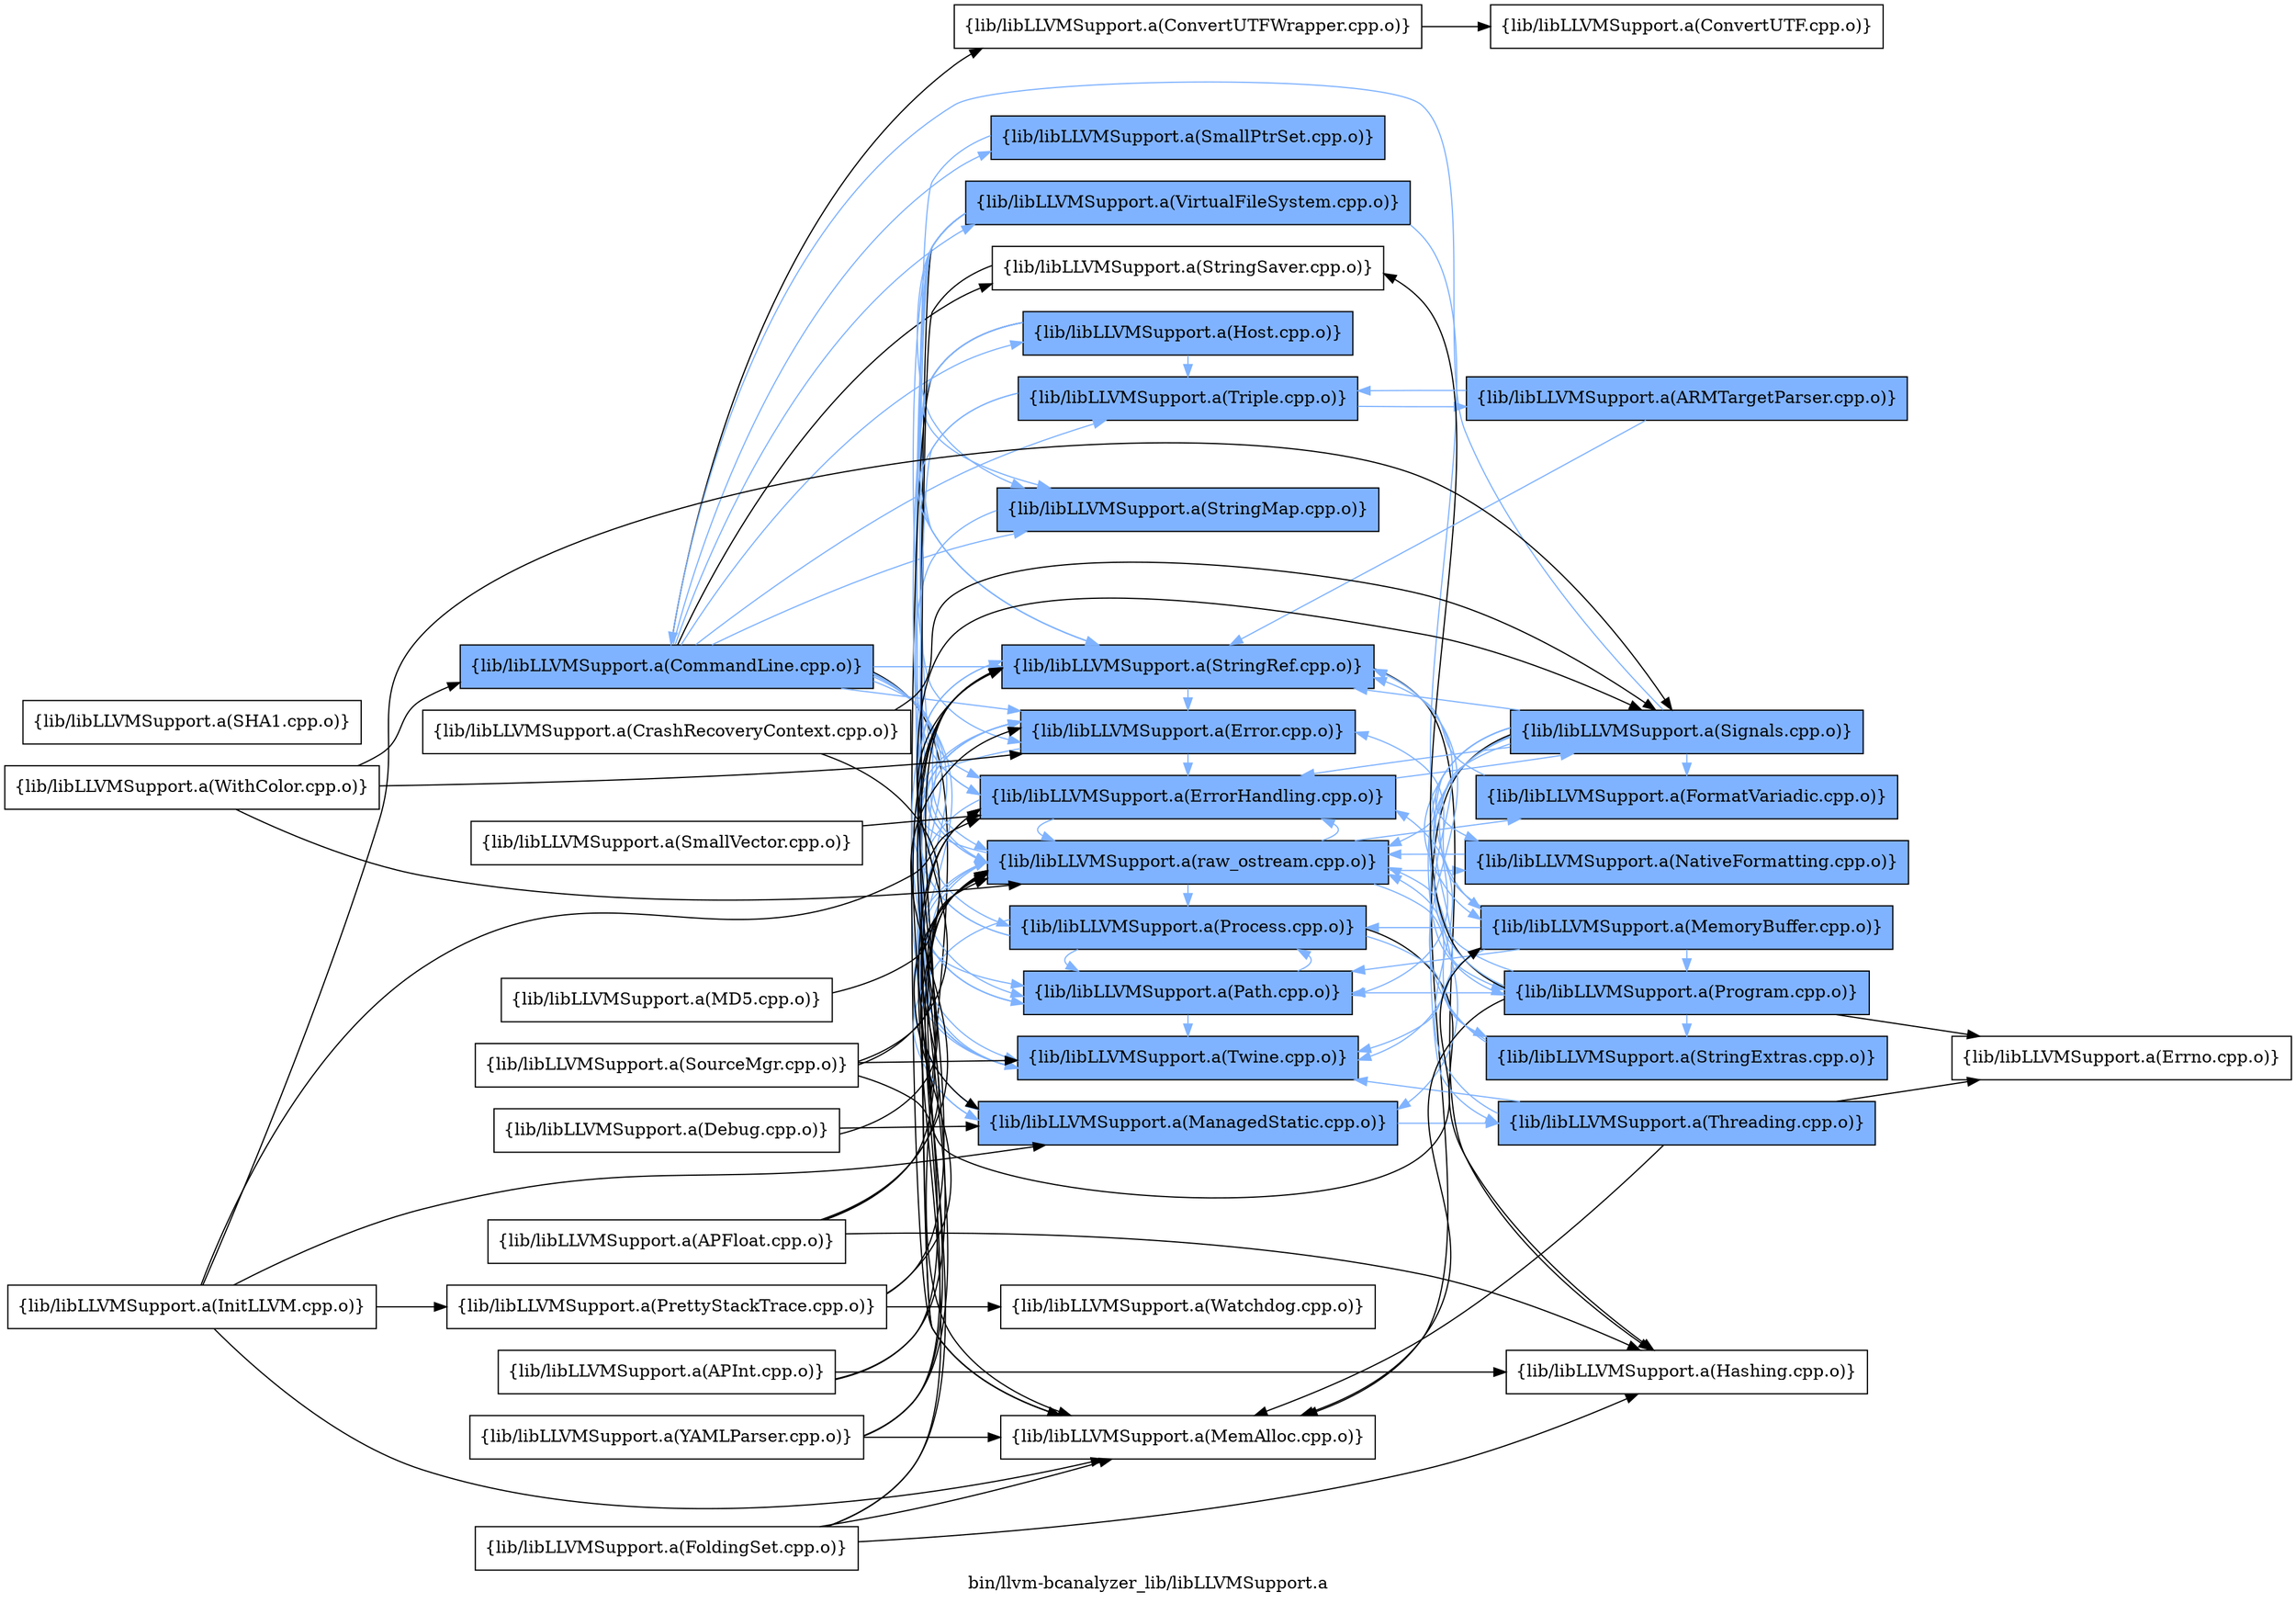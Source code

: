 digraph "bin/llvm-bcanalyzer_lib/libLLVMSupport.a" {
	label="bin/llvm-bcanalyzer_lib/libLLVMSupport.a";
	rankdir=LR;
	{ rank=same; Node0x55be3be49a58;  }
	{ rank=same; Node0x55be3be48fb8; Node0x55be3be47d98; Node0x55be3be498c8; Node0x55be3be487e8; Node0x55be3be47b68; Node0x55be3be48b08; Node0x55be3be47fc8; Node0x55be3be48478; Node0x55be3be49828; Node0x55be3be490a8; Node0x55be3be49b48; Node0x55be3be48ec8; Node0x55be3be48c98; Node0x55be3be48f68; Node0x55be3be47ed8; Node0x55be3be49008;  }
	{ rank=same; Node0x55be3be48248; Node0x55be3be488d8; Node0x55be3be48838; Node0x55be3be47938; Node0x55be3be48338; Node0x55be3be476b8; Node0x55be3be47de8; Node0x55be3be496e8; Node0x55be3be486a8; Node0x55be3be48388;  }
	{ rank=same; Node0x55be3be49a58;  }
	{ rank=same; Node0x55be3be48fb8; Node0x55be3be47d98; Node0x55be3be498c8; Node0x55be3be487e8; Node0x55be3be47b68; Node0x55be3be48b08; Node0x55be3be47fc8; Node0x55be3be48478; Node0x55be3be49828; Node0x55be3be490a8; Node0x55be3be49b48; Node0x55be3be48ec8; Node0x55be3be48c98; Node0x55be3be48f68; Node0x55be3be47ed8; Node0x55be3be49008;  }
	{ rank=same; Node0x55be3be48248; Node0x55be3be488d8; Node0x55be3be48838; Node0x55be3be47938; Node0x55be3be48338; Node0x55be3be476b8; Node0x55be3be47de8; Node0x55be3be496e8; Node0x55be3be486a8; Node0x55be3be48388;  }

	Node0x55be3be49a58 [shape=record,shape=box,group=1,style=filled,fillcolor="0.600000 0.5 1",label="{lib/libLLVMSupport.a(CommandLine.cpp.o)}"];
	Node0x55be3be49a58 -> Node0x55be3be48fb8;
	Node0x55be3be49a58 -> Node0x55be3be47d98[color="0.600000 0.5 1"];
	Node0x55be3be49a58 -> Node0x55be3be498c8[color="0.600000 0.5 1"];
	Node0x55be3be49a58 -> Node0x55be3be487e8[color="0.600000 0.5 1"];
	Node0x55be3be49a58 -> Node0x55be3be47b68;
	Node0x55be3be49a58 -> Node0x55be3be48b08[color="0.600000 0.5 1"];
	Node0x55be3be49a58 -> Node0x55be3be47fc8[color="0.600000 0.5 1"];
	Node0x55be3be49a58 -> Node0x55be3be48478[color="0.600000 0.5 1"];
	Node0x55be3be49a58 -> Node0x55be3be49828[color="0.600000 0.5 1"];
	Node0x55be3be49a58 -> Node0x55be3be490a8[color="0.600000 0.5 1"];
	Node0x55be3be49a58 -> Node0x55be3be49b48[color="0.600000 0.5 1"];
	Node0x55be3be49a58 -> Node0x55be3be48ec8;
	Node0x55be3be49a58 -> Node0x55be3be48c98[color="0.600000 0.5 1"];
	Node0x55be3be49a58 -> Node0x55be3be48f68[color="0.600000 0.5 1"];
	Node0x55be3be49a58 -> Node0x55be3be47ed8[color="0.600000 0.5 1"];
	Node0x55be3be49a58 -> Node0x55be3be49008[color="0.600000 0.5 1"];
	Node0x55be3be47d98 [shape=record,shape=box,group=1,style=filled,fillcolor="0.600000 0.5 1",label="{lib/libLLVMSupport.a(Error.cpp.o)}"];
	Node0x55be3be47d98 -> Node0x55be3be498c8[color="0.600000 0.5 1"];
	Node0x55be3be47d98 -> Node0x55be3be487e8[color="0.600000 0.5 1"];
	Node0x55be3be47d98 -> Node0x55be3be48478[color="0.600000 0.5 1"];
	Node0x55be3be47d98 -> Node0x55be3be47ed8[color="0.600000 0.5 1"];
	Node0x55be3be48928 [shape=record,shape=box,group=0,label="{lib/libLLVMSupport.a(InitLLVM.cpp.o)}"];
	Node0x55be3be48928 -> Node0x55be3be498c8;
	Node0x55be3be48928 -> Node0x55be3be487e8;
	Node0x55be3be48928 -> Node0x55be3be47b68;
	Node0x55be3be48928 -> Node0x55be3be49558;
	Node0x55be3be48928 -> Node0x55be3be488d8;
	Node0x55be3be47938 [shape=record,shape=box,group=1,style=filled,fillcolor="0.600000 0.5 1",label="{lib/libLLVMSupport.a(MemoryBuffer.cpp.o)}"];
	Node0x55be3be47938 -> Node0x55be3be47d98[color="0.600000 0.5 1"];
	Node0x55be3be47938 -> Node0x55be3be490a8[color="0.600000 0.5 1"];
	Node0x55be3be47938 -> Node0x55be3be47ed8[color="0.600000 0.5 1"];
	Node0x55be3be47938 -> Node0x55be3be49008[color="0.600000 0.5 1"];
	Node0x55be3be47938 -> Node0x55be3be47de8[color="0.600000 0.5 1"];
	Node0x55be3be48478 [shape=record,shape=box,group=1,style=filled,fillcolor="0.600000 0.5 1",label="{lib/libLLVMSupport.a(raw_ostream.cpp.o)}"];
	Node0x55be3be48478 -> Node0x55be3be47d98[color="0.600000 0.5 1"];
	Node0x55be3be48478 -> Node0x55be3be498c8[color="0.600000 0.5 1"];
	Node0x55be3be48478 -> Node0x55be3be48338[color="0.600000 0.5 1"];
	Node0x55be3be48478 -> Node0x55be3be476b8[color="0.600000 0.5 1"];
	Node0x55be3be48478 -> Node0x55be3be490a8[color="0.600000 0.5 1"];
	Node0x55be3be48478 -> Node0x55be3be47ed8[color="0.600000 0.5 1"];
	Node0x55be3be48478 -> Node0x55be3be49008[color="0.600000 0.5 1"];
	Node0x55be3be48478 -> Node0x55be3be47de8[color="0.600000 0.5 1"];
	Node0x55be3be498c8 [shape=record,shape=box,group=1,style=filled,fillcolor="0.600000 0.5 1",label="{lib/libLLVMSupport.a(ErrorHandling.cpp.o)}"];
	Node0x55be3be498c8 -> Node0x55be3be48478[color="0.600000 0.5 1"];
	Node0x55be3be498c8 -> Node0x55be3be47ed8[color="0.600000 0.5 1"];
	Node0x55be3be498c8 -> Node0x55be3be488d8[color="0.600000 0.5 1"];
	Node0x55be3be49238 [shape=record,shape=box,group=0,label="{lib/libLLVMSupport.a(SHA1.cpp.o)}"];
	Node0x55be3be48fb8 [shape=record,shape=box,group=0,label="{lib/libLLVMSupport.a(ConvertUTFWrapper.cpp.o)}"];
	Node0x55be3be48fb8 -> Node0x55be3be48248;
	Node0x55be3be487e8 [shape=record,shape=box,group=1,style=filled,fillcolor="0.600000 0.5 1",label="{lib/libLLVMSupport.a(ManagedStatic.cpp.o)}"];
	Node0x55be3be487e8 -> Node0x55be3be48838[color="0.600000 0.5 1"];
	Node0x55be3be47b68 [shape=record,shape=box,group=0,label="{lib/libLLVMSupport.a(MemAlloc.cpp.o)}"];
	Node0x55be3be48b08 [shape=record,shape=box,group=1,style=filled,fillcolor="0.600000 0.5 1",label="{lib/libLLVMSupport.a(SmallPtrSet.cpp.o)}"];
	Node0x55be3be48b08 -> Node0x55be3be498c8[color="0.600000 0.5 1"];
	Node0x55be3be47fc8 [shape=record,shape=box,group=1,style=filled,fillcolor="0.600000 0.5 1",label="{lib/libLLVMSupport.a(VirtualFileSystem.cpp.o)}"];
	Node0x55be3be47fc8 -> Node0x55be3be47d98[color="0.600000 0.5 1"];
	Node0x55be3be47fc8 -> Node0x55be3be47b68;
	Node0x55be3be47fc8 -> Node0x55be3be47938[color="0.600000 0.5 1"];
	Node0x55be3be47fc8 -> Node0x55be3be48478[color="0.600000 0.5 1"];
	Node0x55be3be47fc8 -> Node0x55be3be490a8[color="0.600000 0.5 1"];
	Node0x55be3be47fc8 -> Node0x55be3be49b48[color="0.600000 0.5 1"];
	Node0x55be3be47fc8 -> Node0x55be3be48c98[color="0.600000 0.5 1"];
	Node0x55be3be47fc8 -> Node0x55be3be47ed8[color="0.600000 0.5 1"];
	Node0x55be3be49828 [shape=record,shape=box,group=1,style=filled,fillcolor="0.600000 0.5 1",label="{lib/libLLVMSupport.a(Host.cpp.o)}"];
	Node0x55be3be49828 -> Node0x55be3be47b68;
	Node0x55be3be49828 -> Node0x55be3be48478[color="0.600000 0.5 1"];
	Node0x55be3be49828 -> Node0x55be3be49b48[color="0.600000 0.5 1"];
	Node0x55be3be49828 -> Node0x55be3be48c98[color="0.600000 0.5 1"];
	Node0x55be3be49828 -> Node0x55be3be48f68[color="0.600000 0.5 1"];
	Node0x55be3be490a8 [shape=record,shape=box,group=1,style=filled,fillcolor="0.600000 0.5 1",label="{lib/libLLVMSupport.a(Path.cpp.o)}"];
	Node0x55be3be490a8 -> Node0x55be3be47d98[color="0.600000 0.5 1"];
	Node0x55be3be490a8 -> Node0x55be3be48c98[color="0.600000 0.5 1"];
	Node0x55be3be490a8 -> Node0x55be3be47ed8[color="0.600000 0.5 1"];
	Node0x55be3be490a8 -> Node0x55be3be49008[color="0.600000 0.5 1"];
	Node0x55be3be49b48 [shape=record,shape=box,group=1,style=filled,fillcolor="0.600000 0.5 1",label="{lib/libLLVMSupport.a(StringMap.cpp.o)}"];
	Node0x55be3be49b48 -> Node0x55be3be498c8[color="0.600000 0.5 1"];
	Node0x55be3be48ec8 [shape=record,shape=box,group=0,label="{lib/libLLVMSupport.a(StringSaver.cpp.o)}"];
	Node0x55be3be48ec8 -> Node0x55be3be47b68;
	Node0x55be3be48c98 [shape=record,shape=box,group=1,style=filled,fillcolor="0.600000 0.5 1",label="{lib/libLLVMSupport.a(StringRef.cpp.o)}"];
	Node0x55be3be48c98 -> Node0x55be3be47d98[color="0.600000 0.5 1"];
	Node0x55be3be48c98 -> Node0x55be3be496e8;
	Node0x55be3be48f68 [shape=record,shape=box,group=1,style=filled,fillcolor="0.600000 0.5 1",label="{lib/libLLVMSupport.a(Triple.cpp.o)}"];
	Node0x55be3be48f68 -> Node0x55be3be48c98[color="0.600000 0.5 1"];
	Node0x55be3be48f68 -> Node0x55be3be486a8[color="0.600000 0.5 1"];
	Node0x55be3be48f68 -> Node0x55be3be47ed8[color="0.600000 0.5 1"];
	Node0x55be3be47ed8 [shape=record,shape=box,group=1,style=filled,fillcolor="0.600000 0.5 1",label="{lib/libLLVMSupport.a(Twine.cpp.o)}"];
	Node0x55be3be47ed8 -> Node0x55be3be48478[color="0.600000 0.5 1"];
	Node0x55be3be49008 [shape=record,shape=box,group=1,style=filled,fillcolor="0.600000 0.5 1",label="{lib/libLLVMSupport.a(Process.cpp.o)}"];
	Node0x55be3be49008 -> Node0x55be3be47d98[color="0.600000 0.5 1"];
	Node0x55be3be49008 -> Node0x55be3be487e8[color="0.600000 0.5 1"];
	Node0x55be3be49008 -> Node0x55be3be490a8[color="0.600000 0.5 1"];
	Node0x55be3be49008 -> Node0x55be3be48c98[color="0.600000 0.5 1"];
	Node0x55be3be49008 -> Node0x55be3be496e8;
	Node0x55be3be49008 -> Node0x55be3be48388[color="0.600000 0.5 1"];
	Node0x55be3be48248 [shape=record,shape=box,group=0,label="{lib/libLLVMSupport.a(ConvertUTF.cpp.o)}"];
	Node0x55be3be488d8 [shape=record,shape=box,group=1,style=filled,fillcolor="0.600000 0.5 1",label="{lib/libLLVMSupport.a(Signals.cpp.o)}"];
	Node0x55be3be488d8 -> Node0x55be3be49a58[color="0.600000 0.5 1"];
	Node0x55be3be488d8 -> Node0x55be3be498c8[color="0.600000 0.5 1"];
	Node0x55be3be488d8 -> Node0x55be3be487e8[color="0.600000 0.5 1"];
	Node0x55be3be488d8 -> Node0x55be3be47b68;
	Node0x55be3be488d8 -> Node0x55be3be47938[color="0.600000 0.5 1"];
	Node0x55be3be488d8 -> Node0x55be3be48478[color="0.600000 0.5 1"];
	Node0x55be3be488d8 -> Node0x55be3be48338[color="0.600000 0.5 1"];
	Node0x55be3be488d8 -> Node0x55be3be476b8[color="0.600000 0.5 1"];
	Node0x55be3be488d8 -> Node0x55be3be490a8[color="0.600000 0.5 1"];
	Node0x55be3be488d8 -> Node0x55be3be48c98[color="0.600000 0.5 1"];
	Node0x55be3be488d8 -> Node0x55be3be47ed8[color="0.600000 0.5 1"];
	Node0x55be3be488d8 -> Node0x55be3be47de8[color="0.600000 0.5 1"];
	Node0x55be3be488d8 -> Node0x55be3be48838[color="0.600000 0.5 1"];
	Node0x55be3be495a8 [shape=record,shape=box,group=0,label="{lib/libLLVMSupport.a(Debug.cpp.o)}"];
	Node0x55be3be495a8 -> Node0x55be3be487e8;
	Node0x55be3be495a8 -> Node0x55be3be48478;
	Node0x55be3be49558 [shape=record,shape=box,group=0,label="{lib/libLLVMSupport.a(PrettyStackTrace.cpp.o)}"];
	Node0x55be3be49558 -> Node0x55be3be48478;
	Node0x55be3be49558 -> Node0x55be3be488d8;
	Node0x55be3be49558 -> Node0x55be3be47668;
	Node0x55be3be48838 [shape=record,shape=box,group=1,style=filled,fillcolor="0.600000 0.5 1",label="{lib/libLLVMSupport.a(Threading.cpp.o)}"];
	Node0x55be3be48838 -> Node0x55be3be498c8[color="0.600000 0.5 1"];
	Node0x55be3be48838 -> Node0x55be3be47b68;
	Node0x55be3be48838 -> Node0x55be3be47ed8[color="0.600000 0.5 1"];
	Node0x55be3be48838 -> Node0x55be3be499b8;
	Node0x55be3be47de8 [shape=record,shape=box,group=1,style=filled,fillcolor="0.600000 0.5 1",label="{lib/libLLVMSupport.a(Program.cpp.o)}"];
	Node0x55be3be47de8 -> Node0x55be3be47b68;
	Node0x55be3be47de8 -> Node0x55be3be48478[color="0.600000 0.5 1"];
	Node0x55be3be47de8 -> Node0x55be3be490a8[color="0.600000 0.5 1"];
	Node0x55be3be47de8 -> Node0x55be3be48ec8;
	Node0x55be3be47de8 -> Node0x55be3be48c98[color="0.600000 0.5 1"];
	Node0x55be3be47de8 -> Node0x55be3be48388[color="0.600000 0.5 1"];
	Node0x55be3be47de8 -> Node0x55be3be499b8;
	Node0x55be3be47668 [shape=record,shape=box,group=0,label="{lib/libLLVMSupport.a(Watchdog.cpp.o)}"];
	Node0x55be3be475c8 [shape=record,shape=box,group=0,label="{lib/libLLVMSupport.a(SmallVector.cpp.o)}"];
	Node0x55be3be475c8 -> Node0x55be3be498c8;
	Node0x55be3be496e8 [shape=record,shape=box,group=0,label="{lib/libLLVMSupport.a(Hashing.cpp.o)}"];
	Node0x55be3be482e8 [shape=record,shape=box,group=0,label="{lib/libLLVMSupport.a(APFloat.cpp.o)}"];
	Node0x55be3be482e8 -> Node0x55be3be47d98;
	Node0x55be3be482e8 -> Node0x55be3be48478;
	Node0x55be3be482e8 -> Node0x55be3be48c98;
	Node0x55be3be482e8 -> Node0x55be3be496e8;
	Node0x55be3be479d8 [shape=record,shape=box,group=0,label="{lib/libLLVMSupport.a(APInt.cpp.o)}"];
	Node0x55be3be479d8 -> Node0x55be3be48478;
	Node0x55be3be479d8 -> Node0x55be3be48c98;
	Node0x55be3be479d8 -> Node0x55be3be496e8;
	Node0x55be3be49af8 [shape=record,shape=box,group=0,label="{lib/libLLVMSupport.a(FoldingSet.cpp.o)}"];
	Node0x55be3be49af8 -> Node0x55be3be498c8;
	Node0x55be3be49af8 -> Node0x55be3be47b68;
	Node0x55be3be49af8 -> Node0x55be3be48c98;
	Node0x55be3be49af8 -> Node0x55be3be496e8;
	Node0x55be3be486a8 [shape=record,shape=box,group=1,style=filled,fillcolor="0.600000 0.5 1",label="{lib/libLLVMSupport.a(ARMTargetParser.cpp.o)}"];
	Node0x55be3be486a8 -> Node0x55be3be48c98[color="0.600000 0.5 1"];
	Node0x55be3be486a8 -> Node0x55be3be48f68[color="0.600000 0.5 1"];
	Node0x55be3be47d48 [shape=record,shape=box,group=0,label="{lib/libLLVMSupport.a(SourceMgr.cpp.o)}"];
	Node0x55be3be47d48 -> Node0x55be3be47938;
	Node0x55be3be47d48 -> Node0x55be3be48478;
	Node0x55be3be47d48 -> Node0x55be3be48c98;
	Node0x55be3be47d48 -> Node0x55be3be47ed8;
	Node0x55be3be47898 [shape=record,shape=box,group=0,label="{lib/libLLVMSupport.a(WithColor.cpp.o)}"];
	Node0x55be3be47898 -> Node0x55be3be49a58;
	Node0x55be3be47898 -> Node0x55be3be47d98;
	Node0x55be3be47898 -> Node0x55be3be48478;
	Node0x55be3be49378 [shape=record,shape=box,group=0,label="{lib/libLLVMSupport.a(YAMLParser.cpp.o)}"];
	Node0x55be3be49378 -> Node0x55be3be498c8;
	Node0x55be3be49378 -> Node0x55be3be47b68;
	Node0x55be3be49378 -> Node0x55be3be48478;
	Node0x55be3be49378 -> Node0x55be3be48c98;
	Node0x55be3be48338 [shape=record,shape=box,group=1,style=filled,fillcolor="0.600000 0.5 1",label="{lib/libLLVMSupport.a(NativeFormatting.cpp.o)}"];
	Node0x55be3be48338 -> Node0x55be3be48478[color="0.600000 0.5 1"];
	Node0x55be3be476b8 [shape=record,shape=box,group=1,style=filled,fillcolor="0.600000 0.5 1",label="{lib/libLLVMSupport.a(FormatVariadic.cpp.o)}"];
	Node0x55be3be476b8 -> Node0x55be3be48c98[color="0.600000 0.5 1"];
	Node0x55be3be48d38 [shape=record,shape=box,group=0,label="{lib/libLLVMSupport.a(MD5.cpp.o)}"];
	Node0x55be3be48d38 -> Node0x55be3be48478;
	Node0x55be3be48388 [shape=record,shape=box,group=1,style=filled,fillcolor="0.600000 0.5 1",label="{lib/libLLVMSupport.a(StringExtras.cpp.o)}"];
	Node0x55be3be48388 -> Node0x55be3be48478[color="0.600000 0.5 1"];
	Node0x55be3be48388 -> Node0x55be3be48c98[color="0.600000 0.5 1"];
	Node0x55be3be47708 [shape=record,shape=box,group=0,label="{lib/libLLVMSupport.a(CrashRecoveryContext.cpp.o)}"];
	Node0x55be3be47708 -> Node0x55be3be487e8;
	Node0x55be3be47708 -> Node0x55be3be488d8;
	Node0x55be3be499b8 [shape=record,shape=box,group=0,label="{lib/libLLVMSupport.a(Errno.cpp.o)}"];
}
